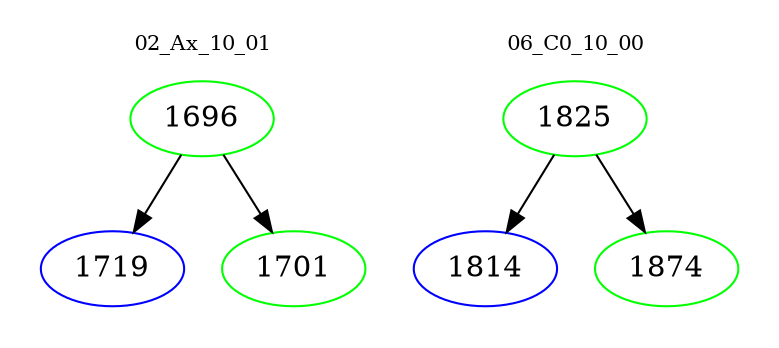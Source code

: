 digraph{
subgraph cluster_0 {
color = white
label = "02_Ax_10_01";
fontsize=10;
T0_1696 [label="1696", color="green"]
T0_1696 -> T0_1719 [color="black"]
T0_1719 [label="1719", color="blue"]
T0_1696 -> T0_1701 [color="black"]
T0_1701 [label="1701", color="green"]
}
subgraph cluster_1 {
color = white
label = "06_C0_10_00";
fontsize=10;
T1_1825 [label="1825", color="green"]
T1_1825 -> T1_1814 [color="black"]
T1_1814 [label="1814", color="blue"]
T1_1825 -> T1_1874 [color="black"]
T1_1874 [label="1874", color="green"]
}
}

